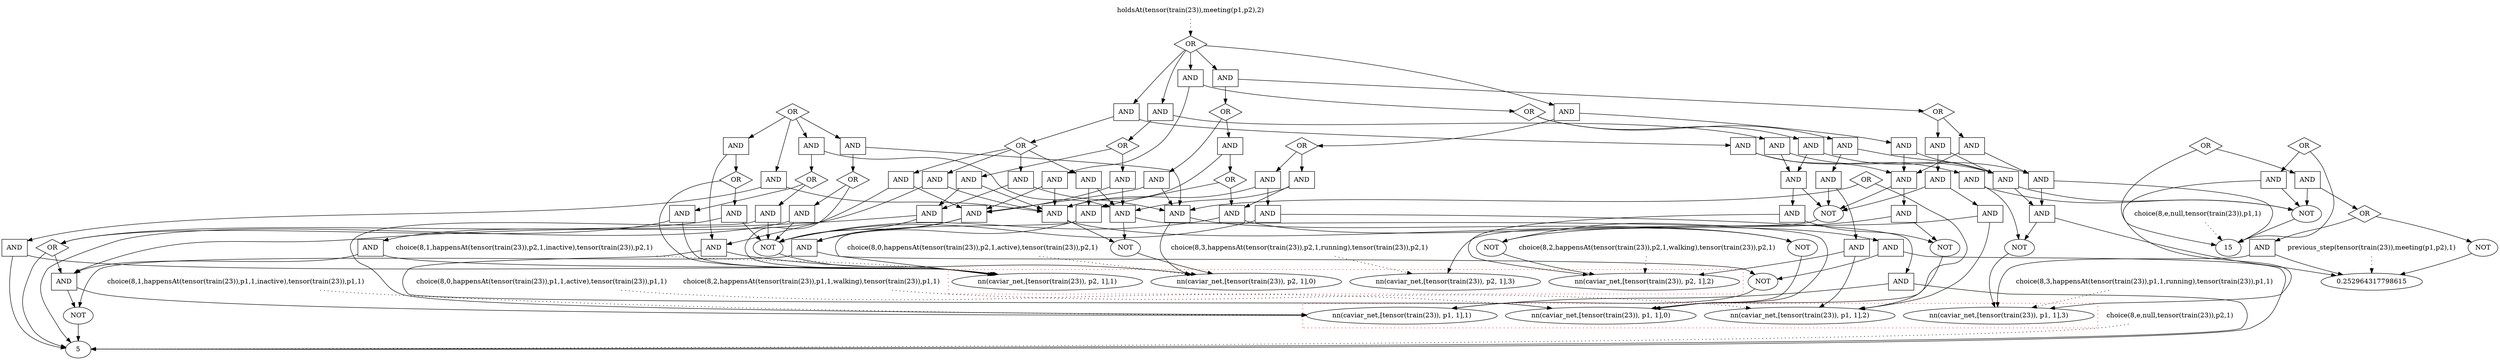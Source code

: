digraph GP {
3 [label="AND", shape="box", style="filled", fillcolor="white"];
-1 [label="NOT"];
-1 -> 1;
3 -> -1;
-2 [label="NOT"];
-2 -> 2;
3 -> -2;
7 [label="AND", shape="box", style="filled", fillcolor="white"];
-5 [label="NOT"];
-5 -> 5;
7 -> -5;
7 -> 6;
8 [label="AND", shape="box", style="filled", fillcolor="white"];
-4 [label="NOT"];
-4 -> 4;
8 -> -4;
8 -> 7;
9 [label="AND", shape="box", style="filled", fillcolor="white"];
9 -> 3;
9 -> 8;
10 [label="AND", shape="box", style="filled", fillcolor="white"];
10 -> 1;
10 -> -2;
11 [label="AND", shape="box", style="filled", fillcolor="white"];
11 -> -5;
-6 [label="NOT"];
-6 -> 6;
11 -> -6;
12 [label="AND", shape="box", style="filled", fillcolor="white"];
12 -> -4;
12 -> 11;
13 [label="AND", shape="box", style="filled", fillcolor="white"];
13 -> 10;
13 -> 12;
14 [label="OR", shape="diamond", style="filled", fillcolor="white"];
 14 -> 9;
14 -> 13;
16 [label="0.252964317798615", shape="ellipse", style="filled", fillcolor="white"];
18 [label="AND", shape="box", style="filled", fillcolor="white"];
18 -> 16;
-17 [label="NOT"];
-17 -> 17;
18 -> -17;
19 [label="AND", shape="box", style="filled", fillcolor="white"];
-15 [label="NOT"];
-15 -> 15;
19 -> -15;
19 -> 18;
23 [label="AND", shape="box", style="filled", fillcolor="white"];
-21 [label="NOT"];
-21 -> 21;
23 -> -21;
23 -> 22;
24 [label="AND", shape="box", style="filled", fillcolor="white"];
-20 [label="NOT"];
-20 -> 20;
24 -> -20;
24 -> 23;
25 [label="AND", shape="box", style="filled", fillcolor="white"];
25 -> 19;
25 -> 24;
26 [label="AND", shape="box", style="filled", fillcolor="white"];
26 -> 16;
26 -> 17;
27 [label="OR", shape="diamond", style="filled", fillcolor="white"];
 27 -> 26;
-16 [label="NOT"];
-16 -> 16;
27 -> -16;
28 [label="AND", shape="box", style="filled", fillcolor="white"];
28 -> -15;
28 -> 27;
29 [label="OR", shape="diamond", style="filled", fillcolor="white"];
 29 -> 28;
29 -> 15;
30 [label="AND", shape="box", style="filled", fillcolor="white"];
30 -> 14;
30 -> 25;
31 [label="AND", shape="box", style="filled", fillcolor="white"];
31 -> 3;
31 -> 12;
32 [label="AND", shape="box", style="filled", fillcolor="white"];
32 -> -1;
32 -> 2;
33 [label="OR", shape="diamond", style="filled", fillcolor="white"];
 33 -> 32;
33 -> 1;
34 [label="AND", shape="box", style="filled", fillcolor="white"];
34 -> 15;
34 -> 18;
35 [label="AND", shape="box", style="filled", fillcolor="white"];
35 -> 34;
35 -> 24;
36 [label="AND", shape="box", style="filled", fillcolor="white"];
36 -> 21;
36 -> 22;
37 [label="AND", shape="box", style="filled", fillcolor="white"];
37 -> -20;
37 -> 36;
38 [label="AND", shape="box", style="filled", fillcolor="white"];
38 -> 19;
38 -> 37;
39 [label="OR", shape="diamond", style="filled", fillcolor="white"];
 39 -> 35;
39 -> 38;
40 [label="AND", shape="box", style="filled", fillcolor="white"];
40 -> 31;
40 -> 39;
41 [label="AND", shape="box", style="filled", fillcolor="white"];
41 -> 5;
41 -> -6;
42 [label="AND", shape="box", style="filled", fillcolor="white"];
42 -> -4;
42 -> 41;
43 [label="AND", shape="box", style="filled", fillcolor="white"];
43 -> 4;
43 -> 11;
44 [label="OR", shape="diamond", style="filled", fillcolor="white"];
 44 -> 42;
44 -> 43;
45 [label="AND", shape="box", style="filled", fillcolor="white"];
45 -> 3;
45 -> 44;
46 [label="AND", shape="box", style="filled", fillcolor="white"];
46 -> 32;
46 -> 12;
47 [label="OR", shape="diamond", style="filled", fillcolor="white"];
 47 -> 45;
47 -> 46;
48 [label="AND", shape="box", style="filled", fillcolor="white"];
48 -> 21;
-22 [label="NOT"];
-22 -> 22;
48 -> -22;
49 [label="AND", shape="box", style="filled", fillcolor="white"];
49 -> -20;
49 -> 48;
50 [label="AND", shape="box", style="filled", fillcolor="white"];
50 -> 19;
50 -> 49;
51 [label="AND", shape="box", style="filled", fillcolor="white"];
51 -> -21;
51 -> -22;
52 [label="AND", shape="box", style="filled", fillcolor="white"];
52 -> -20;
52 -> 51;
53 [label="AND", shape="box", style="filled", fillcolor="white"];
53 -> 34;
53 -> 52;
54 [label="OR", shape="diamond", style="filled", fillcolor="white"];
 54 -> 50;
54 -> 53;
55 [label="AND", shape="box", style="filled", fillcolor="white"];
55 -> 47;
55 -> 54;
56 [label="AND", shape="box", style="filled", fillcolor="white"];
56 -> 5;
56 -> 6;
57 [label="AND", shape="box", style="filled", fillcolor="white"];
57 -> -4;
57 -> 56;
58 [label="AND", shape="box", style="filled", fillcolor="white"];
58 -> 3;
58 -> 57;
59 [label="AND", shape="box", style="filled", fillcolor="white"];
59 -> 10;
59 -> 42;
60 [label="OR", shape="diamond", style="filled", fillcolor="white"];
 60 -> 58;
60 -> 59;
61 [label="AND", shape="box", style="filled", fillcolor="white"];
61 -> 19;
61 -> 52;
62 [label="AND", shape="box", style="filled", fillcolor="white"];
62 -> 60;
62 -> 61;
63 [label="AND", shape="box", style="filled", fillcolor="white"];
63 -> 4;
63 -> 7;
64 [label="AND", shape="box", style="filled", fillcolor="white"];
64 -> 3;
64 -> 63;
65 [label="AND", shape="box", style="filled", fillcolor="white"];
65 -> 10;
65 -> 43;
66 [label="AND", shape="box", style="filled", fillcolor="white"];
66 -> 32;
66 -> 8;
67 [label="AND", shape="box", style="filled", fillcolor="white"];
67 -> 1;
67 -> 2;
68 [label="AND", shape="box", style="filled", fillcolor="white"];
68 -> 67;
68 -> 12;
69 [label="OR", shape="diamond", style="filled", fillcolor="white"];
 69 -> 64;
69 -> 65;
69 -> 66;
69 -> 68;
70 [label="AND", shape="box", style="filled", fillcolor="white"];
70 -> -15;
70 -> -17;
71 [label="AND", shape="box", style="filled", fillcolor="white"];
71 -> 70;
71 -> 52;
72 [label="AND", shape="box", style="filled", fillcolor="white"];
72 -> -15;
72 -> 17;
73 [label="OR", shape="diamond", style="filled", fillcolor="white"];
 73 -> 72;
73 -> 15;
74 [label="AND", shape="box", style="filled", fillcolor="white"];
74 -> 69;
74 -> 71;
75 [label="OR", shape="diamond", style="filled", fillcolor="white"];
 75 -> 7;
75 -> 5;
76 [label="AND", shape="box", style="filled", fillcolor="white"];
76 -> 4;
76 -> 75;
77 [label="AND", shape="box", style="filled", fillcolor="white"];
77 -> -4;
77 -> 6;
78 [label="OR", shape="diamond", style="filled", fillcolor="white"];
 78 -> 76;
78 -> 77;
79 [label="AND", shape="box", style="filled", fillcolor="white"];
79 -> 10;
79 -> 78;
80 [label="AND", shape="box", style="filled", fillcolor="white"];
80 -> 4;
80 -> 5;
81 [label="AND", shape="box", style="filled", fillcolor="white"];
81 -> 3;
81 -> 80;
82 [label="AND", shape="box", style="filled", fillcolor="white"];
82 -> -4;
82 -> 75;
83 [label="OR", shape="diamond", style="filled", fillcolor="white"];
 83 -> 82;
83 -> 4;
84 [label="AND", shape="box", style="filled", fillcolor="white"];
84 -> 67;
84 -> 83;
85 [label="AND", shape="box", style="filled", fillcolor="white"];
85 -> -4;
85 -> 5;
86 [label="OR", shape="diamond", style="filled", fillcolor="white"];
 86 -> 85;
86 -> 4;
87 [label="AND", shape="box", style="filled", fillcolor="white"];
87 -> 32;
87 -> 86;
88 [label="OR", shape="diamond", style="filled", fillcolor="white"];
 88 -> 79;
88 -> 81;
88 -> 84;
88 -> 87;
89 [label="OR", shape="diamond", style="filled", fillcolor="white"];
 89 -> 30;
89 -> 40;
89 -> 55;
89 -> 62;
89 -> 74;
subgraph cluster_0 { style="dotted"; color="red"; 
	1 [ shape="ellipse", label="nn(caviar_net,[tensor(train(23)), p1, 1],0)", style="filled", fillcolor="white" ];

	6 [ shape="ellipse", label="nn(caviar_net,[tensor(train(23)), p1, 1],1)", style="filled", fillcolor="white" ];

	17 [ shape="ellipse", label="nn(caviar_net,[tensor(train(23)), p1, 1],3)", style="filled", fillcolor="white" ];

	21 [ shape="ellipse", label="nn(caviar_net,[tensor(train(23)), p1, 1],2)", style="filled", fillcolor="white" ];

 }
subgraph cluster_1 { style="dotted"; color="red"; 
	2 [ shape="ellipse", label="nn(caviar_net,[tensor(train(23)), p2, 1],0)", style="filled", fillcolor="white" ];

	4 [ shape="ellipse", label="nn(caviar_net,[tensor(train(23)), p2, 1],1)", style="filled", fillcolor="white" ];

	20 [ shape="ellipse", label="nn(caviar_net,[tensor(train(23)), p2, 1],3)", style="filled", fillcolor="white" ];

	22 [ shape="ellipse", label="nn(caviar_net,[tensor(train(23)), p2, 1],2)", style="filled", fillcolor="white" ];

 }
q_0 [ label="choice(8,0,happensAt(tensor(train(23)),p2,1,active),tensor(train(23)),p2,1)", shape="plaintext" ];
q_0 -> 2 [style="dotted" ];
q_1 [ label="choice(8,e,null,tensor(train(23)),p2,1)", shape="plaintext" ];
q_1 -> 5 [style="dotted" ];
q_2 [ label="previous_step(tensor(train(23)),meeting(p1,p2),1)", shape="plaintext" ];
q_2 -> 16 [style="dotted" ];
q_3 [ label="choice(8,2,happensAt(tensor(train(23)),p2,1,walking),tensor(train(23)),p2,1)", shape="plaintext" ];
q_3 -> 22 [style="dotted" ];
q_4 [ label="holdsAt(tensor(train(23)),meeting(p1,p2),2)", shape="plaintext" ];
q_4 -> 89 [style="dotted" ];
q_5 [ label="choice(8,2,happensAt(tensor(train(23)),p1,1,walking),tensor(train(23)),p1,1)", shape="plaintext" ];
q_5 -> 21 [style="dotted" ];
q_6 [ label="choice(8,0,happensAt(tensor(train(23)),p1,1,active),tensor(train(23)),p1,1)", shape="plaintext" ];
q_6 -> 1 [style="dotted" ];
q_7 [ label="choice(8,1,happensAt(tensor(train(23)),p1,1,inactive),tensor(train(23)),p1,1)", shape="plaintext" ];
q_7 -> 6 [style="dotted" ];
q_8 [ label="choice(8,3,happensAt(tensor(train(23)),p1,1,running),tensor(train(23)),p1,1)", shape="plaintext" ];
q_8 -> 17 [style="dotted" ];
q_9 [ label="choice(8,3,happensAt(tensor(train(23)),p2,1,running),tensor(train(23)),p2,1)", shape="plaintext" ];
q_9 -> 20 [style="dotted" ];
q_10 [ label="choice(8,e,null,tensor(train(23)),p1,1)", shape="plaintext" ];
q_10 -> 15 [style="dotted" ];
q_11 [ label="choice(8,1,happensAt(tensor(train(23)),p2,1,inactive),tensor(train(23)),p2,1)", shape="plaintext" ];
q_11 -> 4 [style="dotted" ];
}
